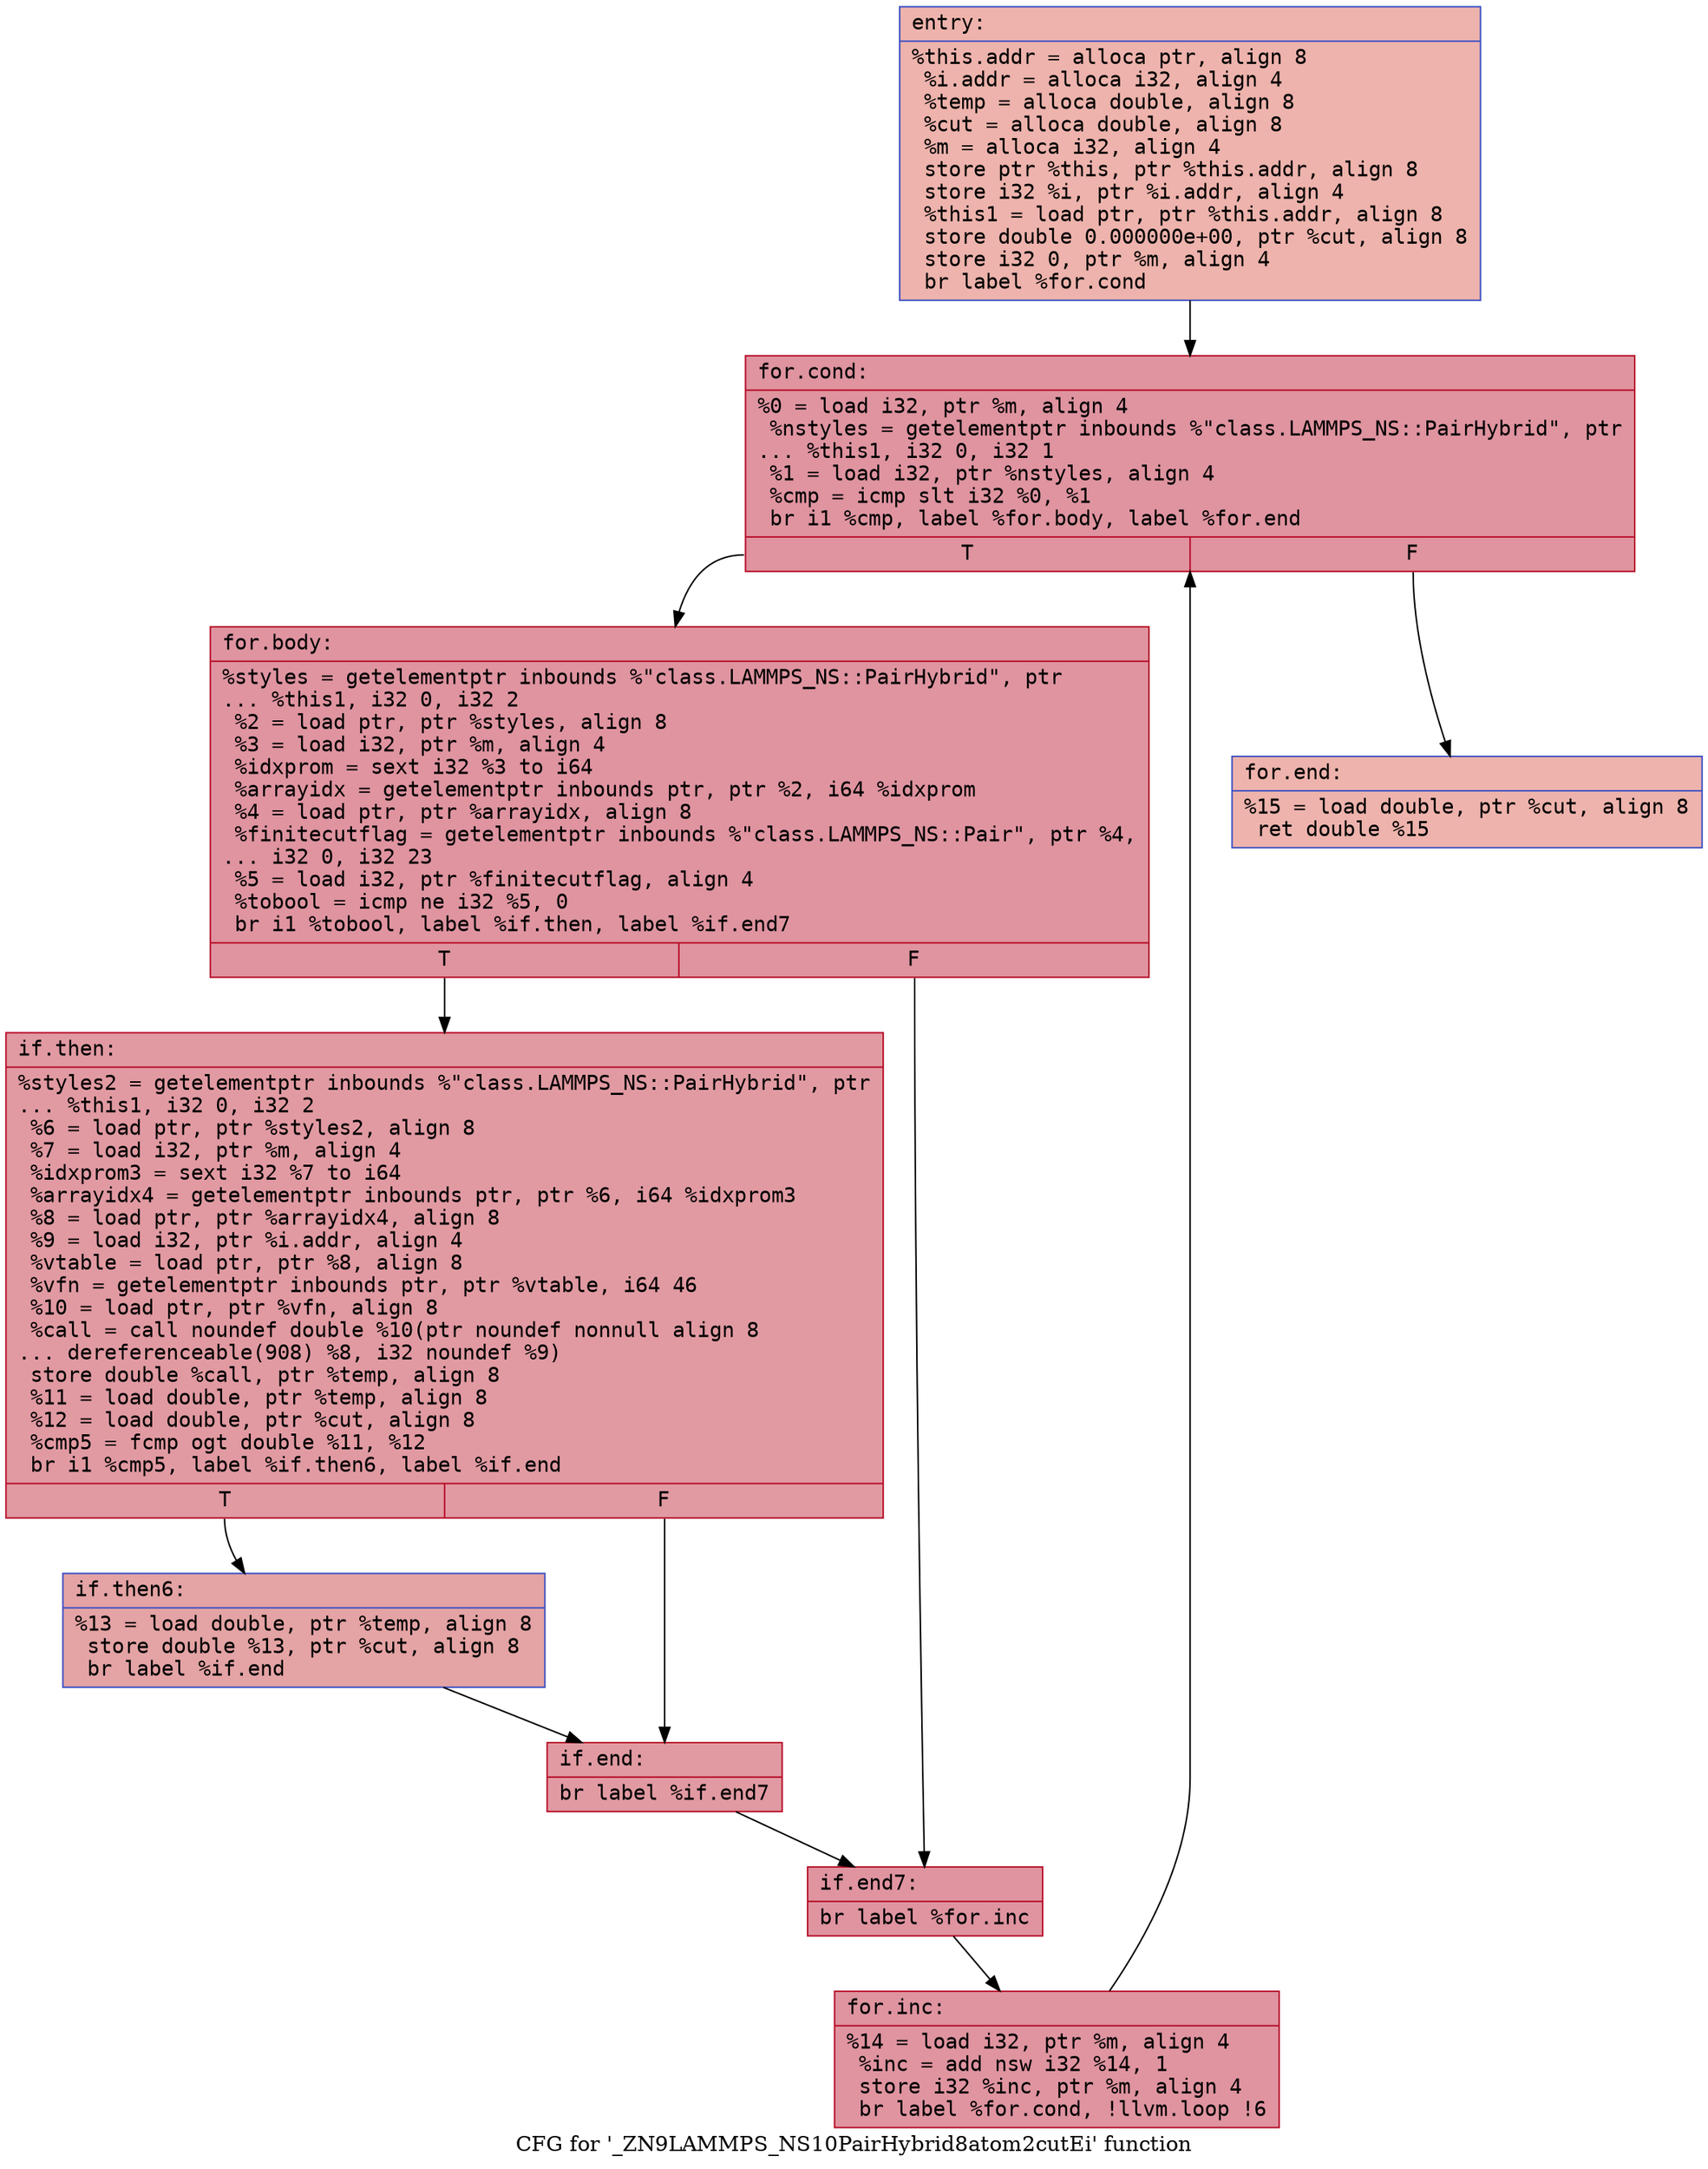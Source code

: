 digraph "CFG for '_ZN9LAMMPS_NS10PairHybrid8atom2cutEi' function" {
	label="CFG for '_ZN9LAMMPS_NS10PairHybrid8atom2cutEi' function";

	Node0x55975a781e80 [shape=record,color="#3d50c3ff", style=filled, fillcolor="#d6524470" fontname="Courier",label="{entry:\l|  %this.addr = alloca ptr, align 8\l  %i.addr = alloca i32, align 4\l  %temp = alloca double, align 8\l  %cut = alloca double, align 8\l  %m = alloca i32, align 4\l  store ptr %this, ptr %this.addr, align 8\l  store i32 %i, ptr %i.addr, align 4\l  %this1 = load ptr, ptr %this.addr, align 8\l  store double 0.000000e+00, ptr %cut, align 8\l  store i32 0, ptr %m, align 4\l  br label %for.cond\l}"];
	Node0x55975a781e80 -> Node0x55975a782450[tooltip="entry -> for.cond\nProbability 100.00%" ];
	Node0x55975a782450 [shape=record,color="#b70d28ff", style=filled, fillcolor="#b70d2870" fontname="Courier",label="{for.cond:\l|  %0 = load i32, ptr %m, align 4\l  %nstyles = getelementptr inbounds %\"class.LAMMPS_NS::PairHybrid\", ptr\l... %this1, i32 0, i32 1\l  %1 = load i32, ptr %nstyles, align 4\l  %cmp = icmp slt i32 %0, %1\l  br i1 %cmp, label %for.body, label %for.end\l|{<s0>T|<s1>F}}"];
	Node0x55975a782450:s0 -> Node0x55975a7827d0[tooltip="for.cond -> for.body\nProbability 96.88%" ];
	Node0x55975a782450:s1 -> Node0x55975a7829f0[tooltip="for.cond -> for.end\nProbability 3.12%" ];
	Node0x55975a7827d0 [shape=record,color="#b70d28ff", style=filled, fillcolor="#b70d2870" fontname="Courier",label="{for.body:\l|  %styles = getelementptr inbounds %\"class.LAMMPS_NS::PairHybrid\", ptr\l... %this1, i32 0, i32 2\l  %2 = load ptr, ptr %styles, align 8\l  %3 = load i32, ptr %m, align 4\l  %idxprom = sext i32 %3 to i64\l  %arrayidx = getelementptr inbounds ptr, ptr %2, i64 %idxprom\l  %4 = load ptr, ptr %arrayidx, align 8\l  %finitecutflag = getelementptr inbounds %\"class.LAMMPS_NS::Pair\", ptr %4,\l... i32 0, i32 23\l  %5 = load i32, ptr %finitecutflag, align 4\l  %tobool = icmp ne i32 %5, 0\l  br i1 %tobool, label %if.then, label %if.end7\l|{<s0>T|<s1>F}}"];
	Node0x55975a7827d0:s0 -> Node0x55975a7830f0[tooltip="for.body -> if.then\nProbability 62.50%" ];
	Node0x55975a7827d0:s1 -> Node0x55975a783160[tooltip="for.body -> if.end7\nProbability 37.50%" ];
	Node0x55975a7830f0 [shape=record,color="#b70d28ff", style=filled, fillcolor="#bb1b2c70" fontname="Courier",label="{if.then:\l|  %styles2 = getelementptr inbounds %\"class.LAMMPS_NS::PairHybrid\", ptr\l... %this1, i32 0, i32 2\l  %6 = load ptr, ptr %styles2, align 8\l  %7 = load i32, ptr %m, align 4\l  %idxprom3 = sext i32 %7 to i64\l  %arrayidx4 = getelementptr inbounds ptr, ptr %6, i64 %idxprom3\l  %8 = load ptr, ptr %arrayidx4, align 8\l  %9 = load i32, ptr %i.addr, align 4\l  %vtable = load ptr, ptr %8, align 8\l  %vfn = getelementptr inbounds ptr, ptr %vtable, i64 46\l  %10 = load ptr, ptr %vfn, align 8\l  %call = call noundef double %10(ptr noundef nonnull align 8\l... dereferenceable(908) %8, i32 noundef %9)\l  store double %call, ptr %temp, align 8\l  %11 = load double, ptr %temp, align 8\l  %12 = load double, ptr %cut, align 8\l  %cmp5 = fcmp ogt double %11, %12\l  br i1 %cmp5, label %if.then6, label %if.end\l|{<s0>T|<s1>F}}"];
	Node0x55975a7830f0:s0 -> Node0x55975a783e10[tooltip="if.then -> if.then6\nProbability 50.00%" ];
	Node0x55975a7830f0:s1 -> Node0x55975a783e60[tooltip="if.then -> if.end\nProbability 50.00%" ];
	Node0x55975a783e10 [shape=record,color="#3d50c3ff", style=filled, fillcolor="#c32e3170" fontname="Courier",label="{if.then6:\l|  %13 = load double, ptr %temp, align 8\l  store double %13, ptr %cut, align 8\l  br label %if.end\l}"];
	Node0x55975a783e10 -> Node0x55975a783e60[tooltip="if.then6 -> if.end\nProbability 100.00%" ];
	Node0x55975a783e60 [shape=record,color="#b70d28ff", style=filled, fillcolor="#bb1b2c70" fontname="Courier",label="{if.end:\l|  br label %if.end7\l}"];
	Node0x55975a783e60 -> Node0x55975a783160[tooltip="if.end -> if.end7\nProbability 100.00%" ];
	Node0x55975a783160 [shape=record,color="#b70d28ff", style=filled, fillcolor="#b70d2870" fontname="Courier",label="{if.end7:\l|  br label %for.inc\l}"];
	Node0x55975a783160 -> Node0x55975a784180[tooltip="if.end7 -> for.inc\nProbability 100.00%" ];
	Node0x55975a784180 [shape=record,color="#b70d28ff", style=filled, fillcolor="#b70d2870" fontname="Courier",label="{for.inc:\l|  %14 = load i32, ptr %m, align 4\l  %inc = add nsw i32 %14, 1\l  store i32 %inc, ptr %m, align 4\l  br label %for.cond, !llvm.loop !6\l}"];
	Node0x55975a784180 -> Node0x55975a782450[tooltip="for.inc -> for.cond\nProbability 100.00%" ];
	Node0x55975a7829f0 [shape=record,color="#3d50c3ff", style=filled, fillcolor="#d6524470" fontname="Courier",label="{for.end:\l|  %15 = load double, ptr %cut, align 8\l  ret double %15\l}"];
}

